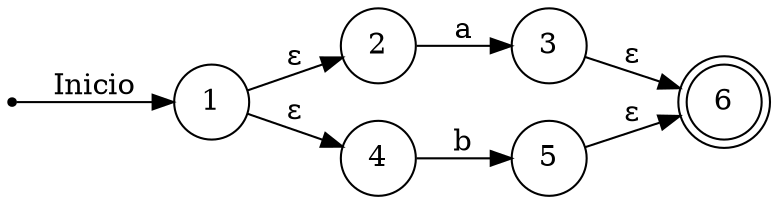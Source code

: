 digraph automata {
	rankdir = LR; //Muestra el automata acostado
	node [shape = circle]; //Nos hace todos los nodos en circulo
	6 [shape = doublecircle]; //Nos da dos circulos el nodo dos para que sea el estado final
	inicio [shape = point];

	inicio -> 1 [label = "Inicio"];
	1 -> 2 [label = "&epsilon;"];
	1 -> 4 [label = "&epsilon;"];
	2 -> 3 [label = "a"];
	4 -> 5 [label = "b"];
	3 -> 6 [label = "&epsilon;"];
	5 -> 6 [label = "&epsilon;"];
}
